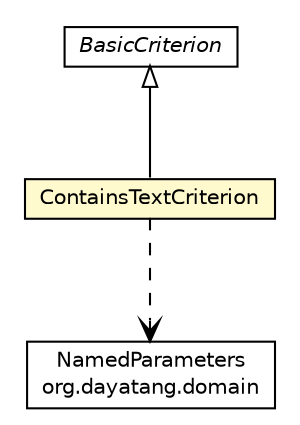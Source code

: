#!/usr/local/bin/dot
#
# Class diagram 
# Generated by UMLGraph version R5_6_6-8-g8d7759 (http://www.umlgraph.org/)
#

digraph G {
	edge [fontname="Helvetica",fontsize=10,labelfontname="Helvetica",labelfontsize=10];
	node [fontname="Helvetica",fontsize=10,shape=plaintext];
	nodesep=0.25;
	ranksep=0.5;
	// org.dayatang.domain.NamedParameters
	c1135 [label=<<table title="org.dayatang.domain.NamedParameters" border="0" cellborder="1" cellspacing="0" cellpadding="2" port="p" href="../NamedParameters.html">
		<tr><td><table border="0" cellspacing="0" cellpadding="1">
<tr><td align="center" balign="center"> NamedParameters </td></tr>
<tr><td align="center" balign="center"> org.dayatang.domain </td></tr>
		</table></td></tr>
		</table>>, URL="../NamedParameters.html", fontname="Helvetica", fontcolor="black", fontsize=10.0];
	// org.dayatang.domain.internal.ContainsTextCriterion
	c1190 [label=<<table title="org.dayatang.domain.internal.ContainsTextCriterion" border="0" cellborder="1" cellspacing="0" cellpadding="2" port="p" bgcolor="lemonChiffon" href="./ContainsTextCriterion.html">
		<tr><td><table border="0" cellspacing="0" cellpadding="1">
<tr><td align="center" balign="center"> ContainsTextCriterion </td></tr>
		</table></td></tr>
		</table>>, URL="./ContainsTextCriterion.html", fontname="Helvetica", fontcolor="black", fontsize=10.0];
	// org.dayatang.domain.internal.BasicCriterion
	c1192 [label=<<table title="org.dayatang.domain.internal.BasicCriterion" border="0" cellborder="1" cellspacing="0" cellpadding="2" port="p" href="./BasicCriterion.html">
		<tr><td><table border="0" cellspacing="0" cellpadding="1">
<tr><td align="center" balign="center"><font face="Helvetica-Oblique"> BasicCriterion </font></td></tr>
		</table></td></tr>
		</table>>, URL="./BasicCriterion.html", fontname="Helvetica", fontcolor="black", fontsize=10.0];
	//org.dayatang.domain.internal.ContainsTextCriterion extends org.dayatang.domain.internal.BasicCriterion
	c1192:p -> c1190:p [dir=back,arrowtail=empty];
	// org.dayatang.domain.internal.ContainsTextCriterion DEPEND org.dayatang.domain.NamedParameters
	c1190:p -> c1135:p [taillabel="", label=" "headlabel="", fontname="Helvetica", fontcolor="black", fontsize=10.0, color="black", arrowhead=open, style=dashed];
}


